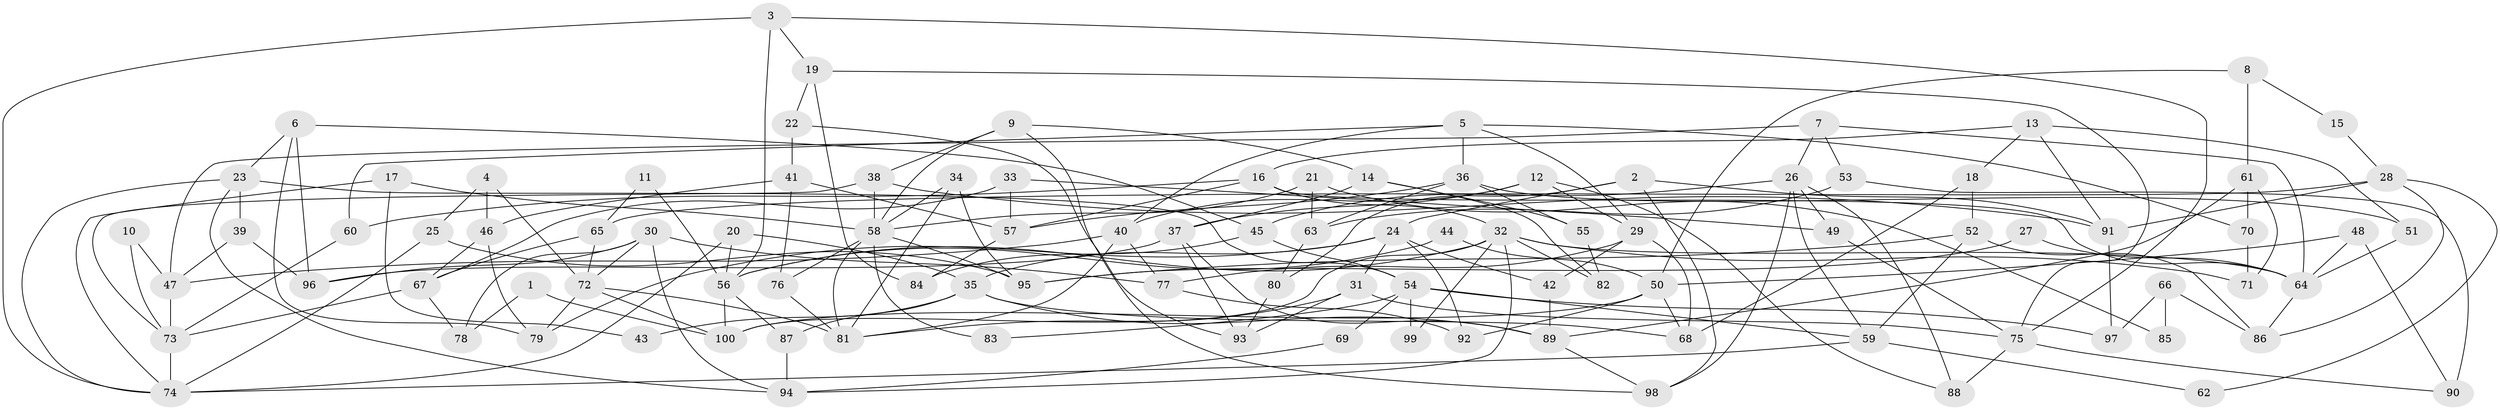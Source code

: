 // Generated by graph-tools (version 1.1) at 2025/50/03/09/25 03:50:09]
// undirected, 100 vertices, 200 edges
graph export_dot {
graph [start="1"]
  node [color=gray90,style=filled];
  1;
  2;
  3;
  4;
  5;
  6;
  7;
  8;
  9;
  10;
  11;
  12;
  13;
  14;
  15;
  16;
  17;
  18;
  19;
  20;
  21;
  22;
  23;
  24;
  25;
  26;
  27;
  28;
  29;
  30;
  31;
  32;
  33;
  34;
  35;
  36;
  37;
  38;
  39;
  40;
  41;
  42;
  43;
  44;
  45;
  46;
  47;
  48;
  49;
  50;
  51;
  52;
  53;
  54;
  55;
  56;
  57;
  58;
  59;
  60;
  61;
  62;
  63;
  64;
  65;
  66;
  67;
  68;
  69;
  70;
  71;
  72;
  73;
  74;
  75;
  76;
  77;
  78;
  79;
  80;
  81;
  82;
  83;
  84;
  85;
  86;
  87;
  88;
  89;
  90;
  91;
  92;
  93;
  94;
  95;
  96;
  97;
  98;
  99;
  100;
  1 -- 100;
  1 -- 78;
  2 -- 24;
  2 -- 98;
  2 -- 80;
  2 -- 91;
  3 -- 56;
  3 -- 75;
  3 -- 19;
  3 -- 74;
  4 -- 72;
  4 -- 46;
  4 -- 25;
  5 -- 29;
  5 -- 60;
  5 -- 36;
  5 -- 40;
  5 -- 70;
  6 -- 23;
  6 -- 79;
  6 -- 45;
  6 -- 96;
  7 -- 47;
  7 -- 26;
  7 -- 53;
  7 -- 64;
  8 -- 61;
  8 -- 50;
  8 -- 15;
  9 -- 58;
  9 -- 98;
  9 -- 14;
  9 -- 38;
  10 -- 73;
  10 -- 47;
  11 -- 56;
  11 -- 65;
  12 -- 40;
  12 -- 37;
  12 -- 29;
  12 -- 88;
  13 -- 91;
  13 -- 16;
  13 -- 18;
  13 -- 51;
  14 -- 82;
  14 -- 37;
  14 -- 55;
  15 -- 28;
  16 -- 32;
  16 -- 64;
  16 -- 57;
  16 -- 60;
  17 -- 58;
  17 -- 74;
  17 -- 43;
  18 -- 68;
  18 -- 52;
  19 -- 75;
  19 -- 22;
  19 -- 84;
  20 -- 35;
  20 -- 74;
  20 -- 56;
  21 -- 63;
  21 -- 58;
  21 -- 85;
  22 -- 93;
  22 -- 41;
  23 -- 39;
  23 -- 74;
  23 -- 54;
  23 -- 94;
  24 -- 79;
  24 -- 92;
  24 -- 31;
  24 -- 35;
  24 -- 42;
  25 -- 74;
  25 -- 95;
  26 -- 59;
  26 -- 45;
  26 -- 49;
  26 -- 88;
  26 -- 98;
  27 -- 95;
  27 -- 64;
  28 -- 91;
  28 -- 86;
  28 -- 62;
  28 -- 65;
  29 -- 68;
  29 -- 42;
  29 -- 77;
  30 -- 96;
  30 -- 77;
  30 -- 72;
  30 -- 78;
  30 -- 94;
  31 -- 81;
  31 -- 75;
  31 -- 93;
  32 -- 94;
  32 -- 64;
  32 -- 56;
  32 -- 71;
  32 -- 82;
  32 -- 99;
  32 -- 100;
  33 -- 49;
  33 -- 57;
  33 -- 67;
  34 -- 95;
  34 -- 58;
  34 -- 81;
  35 -- 87;
  35 -- 43;
  35 -- 68;
  35 -- 89;
  36 -- 57;
  36 -- 51;
  36 -- 55;
  36 -- 63;
  37 -- 89;
  37 -- 93;
  37 -- 96;
  38 -- 58;
  38 -- 73;
  38 -- 91;
  39 -- 96;
  39 -- 47;
  40 -- 81;
  40 -- 47;
  40 -- 77;
  41 -- 76;
  41 -- 46;
  41 -- 57;
  42 -- 89;
  44 -- 50;
  44 -- 56;
  45 -- 84;
  45 -- 54;
  46 -- 67;
  46 -- 79;
  47 -- 73;
  48 -- 90;
  48 -- 64;
  48 -- 50;
  49 -- 75;
  50 -- 100;
  50 -- 68;
  50 -- 92;
  51 -- 64;
  52 -- 59;
  52 -- 86;
  52 -- 95;
  53 -- 63;
  53 -- 90;
  54 -- 59;
  54 -- 69;
  54 -- 83;
  54 -- 97;
  54 -- 99;
  55 -- 82;
  56 -- 87;
  56 -- 100;
  57 -- 84;
  58 -- 81;
  58 -- 95;
  58 -- 76;
  58 -- 83;
  59 -- 74;
  59 -- 62;
  60 -- 73;
  61 -- 70;
  61 -- 89;
  61 -- 71;
  63 -- 80;
  64 -- 86;
  65 -- 72;
  65 -- 67;
  66 -- 86;
  66 -- 97;
  66 -- 85;
  67 -- 73;
  67 -- 78;
  69 -- 94;
  70 -- 71;
  72 -- 100;
  72 -- 79;
  72 -- 81;
  73 -- 74;
  75 -- 88;
  75 -- 90;
  76 -- 81;
  77 -- 92;
  80 -- 93;
  87 -- 94;
  89 -- 98;
  91 -- 97;
}
